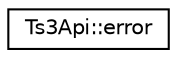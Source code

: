 digraph "Graficzna hierarchia klas"
{
  edge [fontname="Helvetica",fontsize="10",labelfontname="Helvetica",labelfontsize="10"];
  node [fontname="Helvetica",fontsize="10",shape=record];
  rankdir="LR";
  Node1 [label="Ts3Api::error",height=0.2,width=0.4,color="black", fillcolor="white", style="filled",URL="$struct_ts3_api_1_1error.html"];
}
